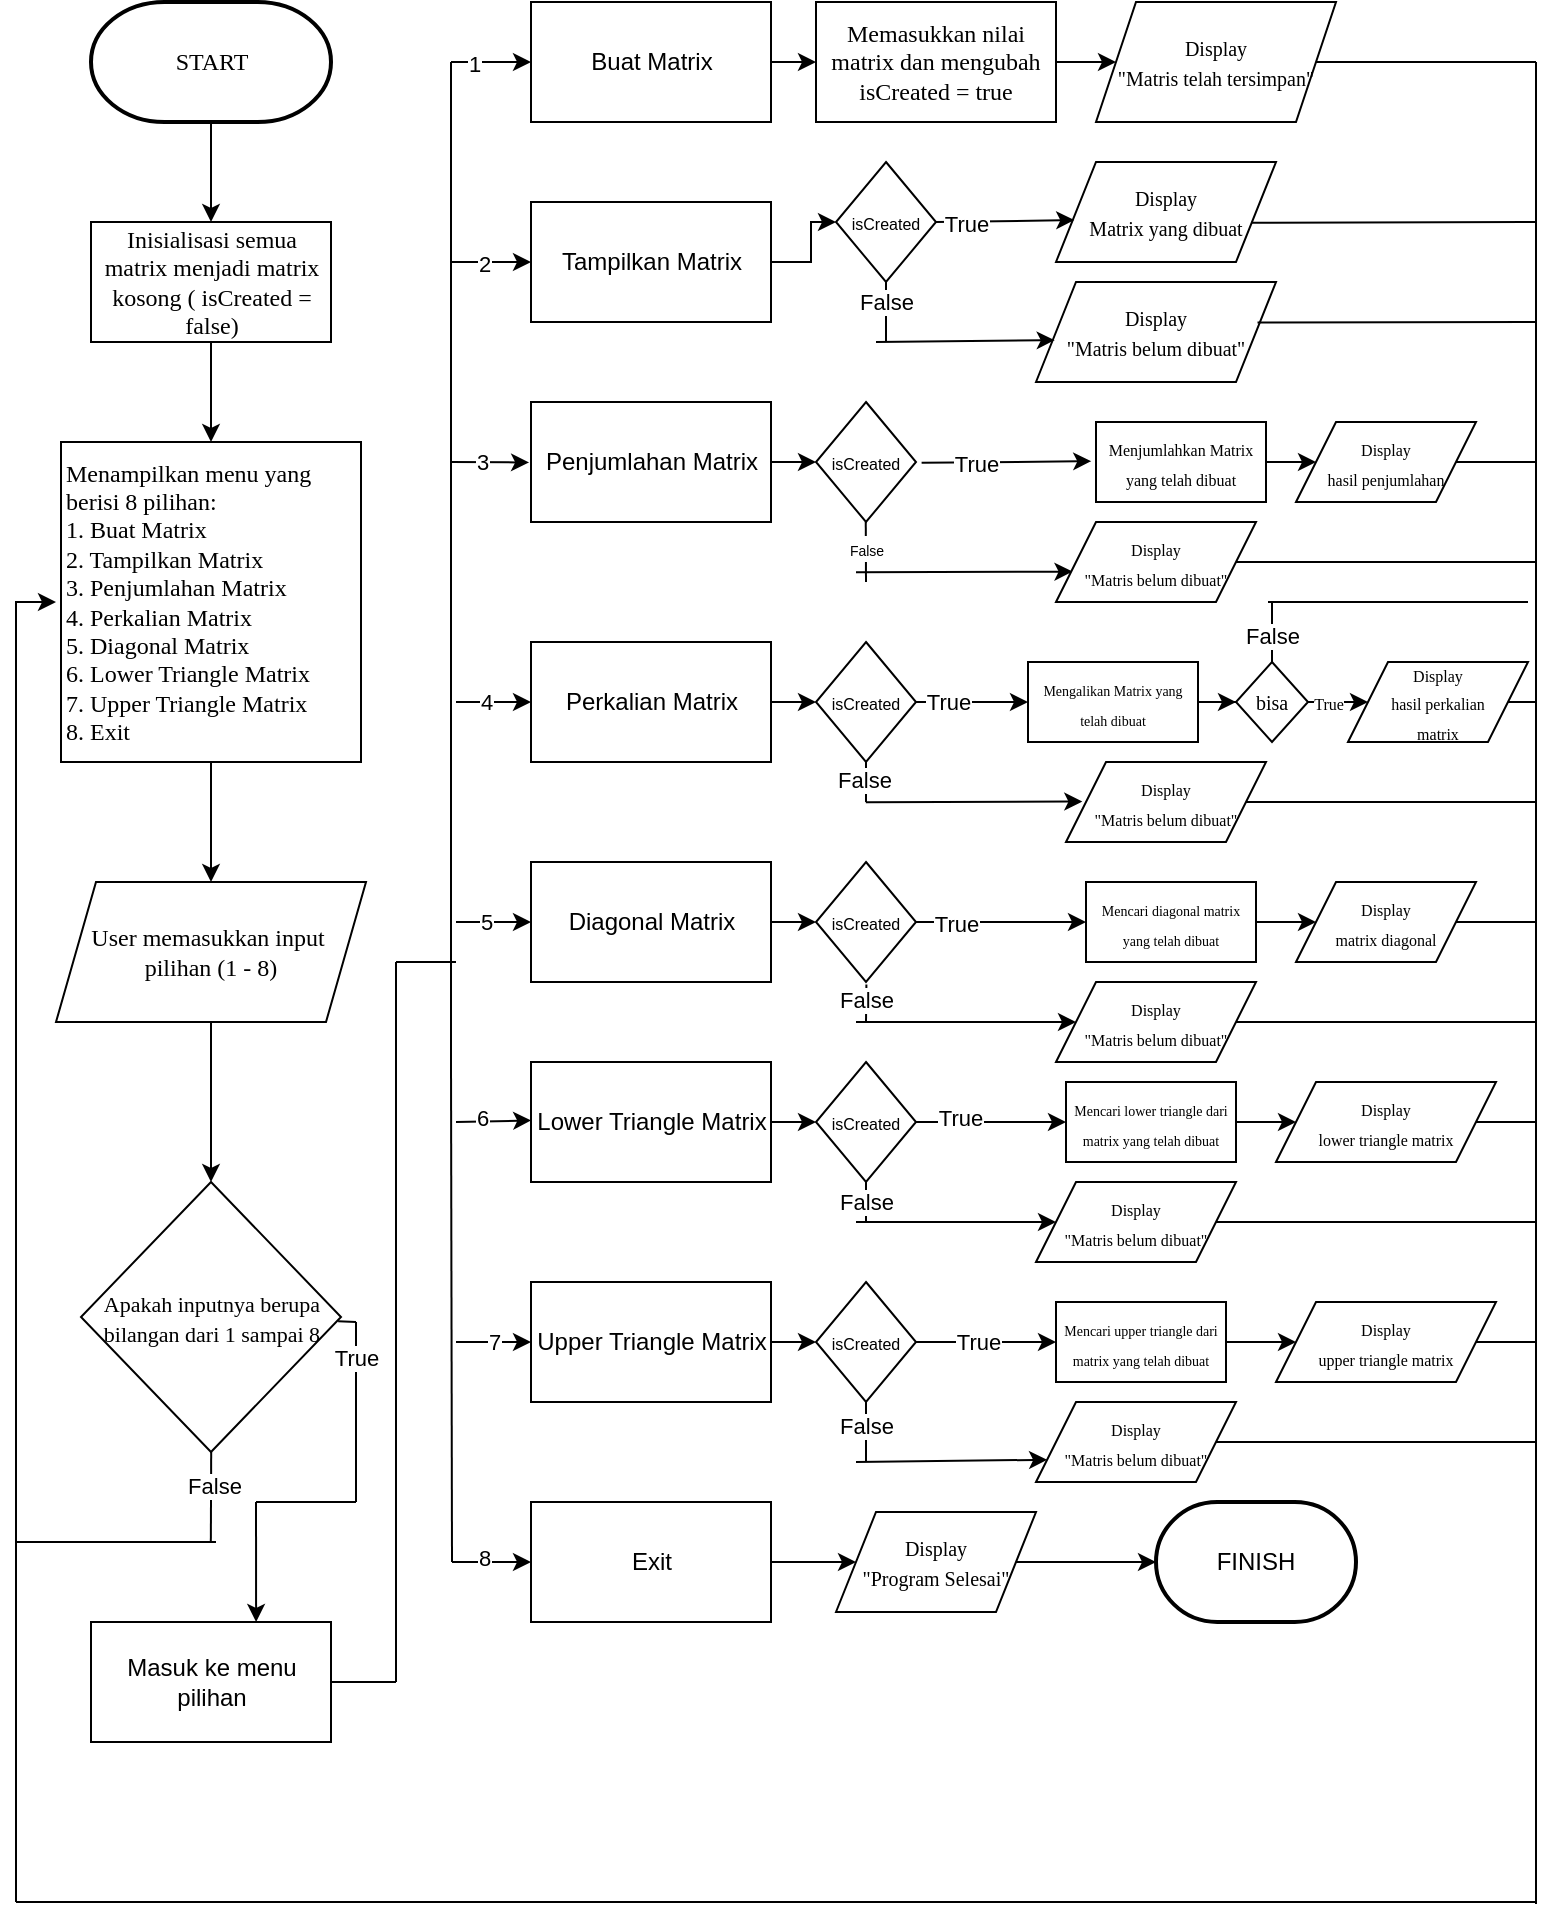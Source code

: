 <mxfile version="26.2.14">
  <diagram name="Page-1" id="MUajYQjffIaXjkIuQrHg">
    <mxGraphModel dx="110" dy="61" grid="1" gridSize="10" guides="1" tooltips="1" connect="1" arrows="1" fold="1" page="1" pageScale="1" pageWidth="850" pageHeight="1100" math="0" shadow="0">
      <root>
        <mxCell id="0" />
        <mxCell id="1" parent="0" />
        <mxCell id="rQVcQ073TM1ZE9RlFlBR-5" value="" style="edgeStyle=orthogonalEdgeStyle;rounded=0;orthogonalLoop=1;jettySize=auto;html=1;" parent="1" source="rQVcQ073TM1ZE9RlFlBR-1" target="rQVcQ073TM1ZE9RlFlBR-2" edge="1">
          <mxGeometry relative="1" as="geometry" />
        </mxCell>
        <mxCell id="rQVcQ073TM1ZE9RlFlBR-1" value="START" style="rounded=1;whiteSpace=wrap;html=1;fontFamily=Times New Roman;shape=mxgraph.flowchart.terminator;strokeWidth=2;" parent="1" vertex="1">
          <mxGeometry x="81.5" y="60" width="120" height="60" as="geometry" />
        </mxCell>
        <mxCell id="rQVcQ073TM1ZE9RlFlBR-7" value="" style="edgeStyle=orthogonalEdgeStyle;rounded=0;orthogonalLoop=1;jettySize=auto;html=1;" parent="1" source="rQVcQ073TM1ZE9RlFlBR-2" target="rQVcQ073TM1ZE9RlFlBR-6" edge="1">
          <mxGeometry relative="1" as="geometry" />
        </mxCell>
        <mxCell id="rQVcQ073TM1ZE9RlFlBR-2" value="Inisialisasi semua matrix menjadi matrix kosong ( isCreated = false)" style="rounded=0;whiteSpace=wrap;html=1;fontFamily=Times New Roman;" parent="1" vertex="1">
          <mxGeometry x="81.5" y="170" width="120" height="60" as="geometry" />
        </mxCell>
        <mxCell id="rQVcQ073TM1ZE9RlFlBR-11" value="" style="edgeStyle=orthogonalEdgeStyle;rounded=0;orthogonalLoop=1;jettySize=auto;html=1;" parent="1" source="rQVcQ073TM1ZE9RlFlBR-6" target="rQVcQ073TM1ZE9RlFlBR-10" edge="1">
          <mxGeometry relative="1" as="geometry" />
        </mxCell>
        <mxCell id="rQVcQ073TM1ZE9RlFlBR-6" value="&lt;font face=&quot;Times New Roman&quot;&gt;Menampilkan menu yang berisi 8 pilihan:&lt;/font&gt;&lt;div&gt;&lt;font face=&quot;Times New Roman&quot;&gt;1. Buat Matrix&lt;/font&gt;&lt;/div&gt;&lt;div&gt;&lt;font face=&quot;Times New Roman&quot;&gt;2. Tampilkan Matrix&lt;/font&gt;&lt;/div&gt;&lt;div&gt;&lt;font face=&quot;Times New Roman&quot;&gt;3. Penjumlahan Matrix&lt;/font&gt;&lt;/div&gt;&lt;div&gt;&lt;font face=&quot;Times New Roman&quot;&gt;4. Perkalian Matrix&lt;/font&gt;&lt;/div&gt;&lt;div&gt;&lt;font face=&quot;Times New Roman&quot;&gt;5. Diagonal Matrix&lt;/font&gt;&lt;/div&gt;&lt;div&gt;&lt;font face=&quot;Times New Roman&quot;&gt;6. Lower Triangle Matrix&lt;/font&gt;&lt;/div&gt;&lt;div&gt;&lt;font face=&quot;Times New Roman&quot;&gt;7. Upper Triangle Matrix&lt;/font&gt;&lt;/div&gt;&lt;div&gt;&lt;font face=&quot;Times New Roman&quot;&gt;8. Exit&lt;/font&gt;&lt;/div&gt;" style="rounded=0;whiteSpace=wrap;html=1;align=left;" parent="1" vertex="1">
          <mxGeometry x="66.5" y="280" width="150" height="160" as="geometry" />
        </mxCell>
        <mxCell id="rQVcQ073TM1ZE9RlFlBR-45" value="" style="edgeStyle=orthogonalEdgeStyle;rounded=0;orthogonalLoop=1;jettySize=auto;html=1;" parent="1" source="rQVcQ073TM1ZE9RlFlBR-10" target="rQVcQ073TM1ZE9RlFlBR-44" edge="1">
          <mxGeometry relative="1" as="geometry" />
        </mxCell>
        <mxCell id="rQVcQ073TM1ZE9RlFlBR-10" value="User memasukkan input&amp;nbsp; pilihan (1 - 8)" style="shape=parallelogram;perimeter=parallelogramPerimeter;whiteSpace=wrap;html=1;fixedSize=1;align=center;rounded=0;fontFamily=Times New Roman;" parent="1" vertex="1">
          <mxGeometry x="64" y="500" width="155" height="70" as="geometry" />
        </mxCell>
        <mxCell id="rQVcQ073TM1ZE9RlFlBR-67" value="" style="edgeStyle=orthogonalEdgeStyle;rounded=0;orthogonalLoop=1;jettySize=auto;html=1;" parent="1" source="rQVcQ073TM1ZE9RlFlBR-12" target="rQVcQ073TM1ZE9RlFlBR-66" edge="1">
          <mxGeometry relative="1" as="geometry" />
        </mxCell>
        <mxCell id="rQVcQ073TM1ZE9RlFlBR-12" value="Buat Matrix" style="rounded=0;whiteSpace=wrap;html=1;" parent="1" vertex="1">
          <mxGeometry x="301.5" y="60" width="120" height="60" as="geometry" />
        </mxCell>
        <mxCell id="rQVcQ073TM1ZE9RlFlBR-80" value="" style="edgeStyle=orthogonalEdgeStyle;rounded=0;orthogonalLoop=1;jettySize=auto;html=1;" parent="1" source="rQVcQ073TM1ZE9RlFlBR-13" target="rQVcQ073TM1ZE9RlFlBR-79" edge="1">
          <mxGeometry relative="1" as="geometry" />
        </mxCell>
        <mxCell id="rQVcQ073TM1ZE9RlFlBR-13" value="Tampilkan Matrix" style="rounded=0;whiteSpace=wrap;html=1;" parent="1" vertex="1">
          <mxGeometry x="301.5" y="160" width="120" height="60" as="geometry" />
        </mxCell>
        <mxCell id="rQVcQ073TM1ZE9RlFlBR-14" value="Penjumlahan Matrix" style="rounded=0;whiteSpace=wrap;html=1;" parent="1" vertex="1">
          <mxGeometry x="301.5" y="260" width="120" height="60" as="geometry" />
        </mxCell>
        <mxCell id="rQVcQ073TM1ZE9RlFlBR-15" value="Perkalian Matrix" style="rounded=0;whiteSpace=wrap;html=1;" parent="1" vertex="1">
          <mxGeometry x="301.5" y="380" width="120" height="60" as="geometry" />
        </mxCell>
        <mxCell id="rQVcQ073TM1ZE9RlFlBR-116" value="" style="edgeStyle=orthogonalEdgeStyle;rounded=0;orthogonalLoop=1;jettySize=auto;html=1;" parent="1" source="rQVcQ073TM1ZE9RlFlBR-16" target="rQVcQ073TM1ZE9RlFlBR-111" edge="1">
          <mxGeometry relative="1" as="geometry" />
        </mxCell>
        <mxCell id="rQVcQ073TM1ZE9RlFlBR-16" value="Diagonal Matrix" style="rounded=0;whiteSpace=wrap;html=1;" parent="1" vertex="1">
          <mxGeometry x="301.5" y="490" width="120" height="60" as="geometry" />
        </mxCell>
        <mxCell id="rQVcQ073TM1ZE9RlFlBR-115" value="" style="edgeStyle=orthogonalEdgeStyle;rounded=0;orthogonalLoop=1;jettySize=auto;html=1;" parent="1" source="rQVcQ073TM1ZE9RlFlBR-17" target="rQVcQ073TM1ZE9RlFlBR-112" edge="1">
          <mxGeometry relative="1" as="geometry" />
        </mxCell>
        <mxCell id="rQVcQ073TM1ZE9RlFlBR-17" value="Lower Triangle Matrix" style="rounded=0;whiteSpace=wrap;html=1;" parent="1" vertex="1">
          <mxGeometry x="301.5" y="590" width="120" height="60" as="geometry" />
        </mxCell>
        <mxCell id="rQVcQ073TM1ZE9RlFlBR-114" value="" style="edgeStyle=orthogonalEdgeStyle;rounded=0;orthogonalLoop=1;jettySize=auto;html=1;" parent="1" source="rQVcQ073TM1ZE9RlFlBR-18" target="rQVcQ073TM1ZE9RlFlBR-113" edge="1">
          <mxGeometry relative="1" as="geometry" />
        </mxCell>
        <mxCell id="rQVcQ073TM1ZE9RlFlBR-18" value="Upper Triangle Matrix" style="rounded=0;whiteSpace=wrap;html=1;" parent="1" vertex="1">
          <mxGeometry x="301.5" y="700" width="120" height="60" as="geometry" />
        </mxCell>
        <mxCell id="rQVcQ073TM1ZE9RlFlBR-129" value="" style="edgeStyle=orthogonalEdgeStyle;rounded=0;orthogonalLoop=1;jettySize=auto;html=1;" parent="1" source="rQVcQ073TM1ZE9RlFlBR-19" target="rQVcQ073TM1ZE9RlFlBR-128" edge="1">
          <mxGeometry relative="1" as="geometry" />
        </mxCell>
        <mxCell id="rQVcQ073TM1ZE9RlFlBR-19" value="Exit" style="rounded=0;whiteSpace=wrap;html=1;" parent="1" vertex="1">
          <mxGeometry x="301.5" y="810" width="120" height="60" as="geometry" />
        </mxCell>
        <mxCell id="rQVcQ073TM1ZE9RlFlBR-21" value="" style="endArrow=classic;html=1;rounded=0;entryX=0;entryY=0.5;entryDx=0;entryDy=0;" parent="1" target="rQVcQ073TM1ZE9RlFlBR-16" edge="1">
          <mxGeometry width="50" height="50" relative="1" as="geometry">
            <mxPoint x="264" y="520" as="sourcePoint" />
            <mxPoint x="291.5" y="470" as="targetPoint" />
          </mxGeometry>
        </mxCell>
        <mxCell id="rQVcQ073TM1ZE9RlFlBR-39" value="5" style="edgeLabel;html=1;align=center;verticalAlign=middle;resizable=0;points=[];" parent="rQVcQ073TM1ZE9RlFlBR-21" vertex="1" connectable="0">
          <mxGeometry x="-0.22" relative="1" as="geometry">
            <mxPoint as="offset" />
          </mxGeometry>
        </mxCell>
        <mxCell id="rQVcQ073TM1ZE9RlFlBR-22" value="" style="endArrow=none;html=1;rounded=0;" parent="1" edge="1">
          <mxGeometry width="50" height="50" relative="1" as="geometry">
            <mxPoint x="261.5" y="540" as="sourcePoint" />
            <mxPoint x="261.5" y="490" as="targetPoint" />
          </mxGeometry>
        </mxCell>
        <mxCell id="rQVcQ073TM1ZE9RlFlBR-23" value="" style="endArrow=none;html=1;rounded=0;" parent="1" edge="1">
          <mxGeometry width="50" height="50" relative="1" as="geometry">
            <mxPoint x="261.5" y="570" as="sourcePoint" />
            <mxPoint x="261.5" y="540" as="targetPoint" />
            <Array as="points">
              <mxPoint x="261.5" y="590" />
            </Array>
          </mxGeometry>
        </mxCell>
        <mxCell id="rQVcQ073TM1ZE9RlFlBR-25" value="" style="endArrow=classic;html=1;rounded=0;entryX=0.001;entryY=0.487;entryDx=0;entryDy=0;entryPerimeter=0;" parent="1" target="rQVcQ073TM1ZE9RlFlBR-17" edge="1">
          <mxGeometry width="50" height="50" relative="1" as="geometry">
            <mxPoint x="264" y="620" as="sourcePoint" />
            <mxPoint x="291.5" y="590" as="targetPoint" />
          </mxGeometry>
        </mxCell>
        <mxCell id="rQVcQ073TM1ZE9RlFlBR-40" value="6" style="edgeLabel;html=1;align=center;verticalAlign=middle;resizable=0;points=[];" parent="rQVcQ073TM1ZE9RlFlBR-25" vertex="1" connectable="0">
          <mxGeometry x="-0.34" y="2" relative="1" as="geometry">
            <mxPoint as="offset" />
          </mxGeometry>
        </mxCell>
        <mxCell id="rQVcQ073TM1ZE9RlFlBR-26" value="" style="endArrow=none;html=1;rounded=0;" parent="1" edge="1">
          <mxGeometry width="50" height="50" relative="1" as="geometry">
            <mxPoint x="262" y="840" as="sourcePoint" />
            <mxPoint x="261.5" y="590" as="targetPoint" />
          </mxGeometry>
        </mxCell>
        <mxCell id="rQVcQ073TM1ZE9RlFlBR-27" value="" style="endArrow=none;html=1;rounded=0;" parent="1" edge="1">
          <mxGeometry width="50" height="50" relative="1" as="geometry">
            <mxPoint x="261.5" y="490" as="sourcePoint" />
            <mxPoint x="261.5" y="90" as="targetPoint" />
          </mxGeometry>
        </mxCell>
        <mxCell id="rQVcQ073TM1ZE9RlFlBR-28" value="" style="endArrow=classic;html=1;rounded=0;entryX=0;entryY=0.5;entryDx=0;entryDy=0;" parent="1" target="rQVcQ073TM1ZE9RlFlBR-12" edge="1">
          <mxGeometry width="50" height="50" relative="1" as="geometry">
            <mxPoint x="261.5" y="90" as="sourcePoint" />
            <mxPoint x="281.5" y="90" as="targetPoint" />
          </mxGeometry>
        </mxCell>
        <mxCell id="rQVcQ073TM1ZE9RlFlBR-34" value="1" style="edgeLabel;html=1;align=center;verticalAlign=middle;resizable=0;points=[];" parent="rQVcQ073TM1ZE9RlFlBR-28" vertex="1" connectable="0">
          <mxGeometry x="-0.44" y="-1" relative="1" as="geometry">
            <mxPoint as="offset" />
          </mxGeometry>
        </mxCell>
        <mxCell id="rQVcQ073TM1ZE9RlFlBR-29" value="" style="endArrow=classic;html=1;rounded=0;entryX=0;entryY=0.5;entryDx=0;entryDy=0;" parent="1" target="rQVcQ073TM1ZE9RlFlBR-13" edge="1">
          <mxGeometry width="50" height="50" relative="1" as="geometry">
            <mxPoint x="261.5" y="190" as="sourcePoint" />
            <mxPoint x="281.5" y="180" as="targetPoint" />
          </mxGeometry>
        </mxCell>
        <mxCell id="rQVcQ073TM1ZE9RlFlBR-36" value="2" style="edgeLabel;html=1;align=center;verticalAlign=middle;resizable=0;points=[];" parent="rQVcQ073TM1ZE9RlFlBR-29" vertex="1" connectable="0">
          <mxGeometry x="-0.2" y="-1" relative="1" as="geometry">
            <mxPoint as="offset" />
          </mxGeometry>
        </mxCell>
        <mxCell id="rQVcQ073TM1ZE9RlFlBR-30" value="" style="endArrow=classic;html=1;rounded=0;entryX=-0.008;entryY=0.504;entryDx=0;entryDy=0;entryPerimeter=0;" parent="1" target="rQVcQ073TM1ZE9RlFlBR-14" edge="1">
          <mxGeometry width="50" height="50" relative="1" as="geometry">
            <mxPoint x="261.5" y="290" as="sourcePoint" />
            <mxPoint x="281.5" y="290" as="targetPoint" />
          </mxGeometry>
        </mxCell>
        <mxCell id="rQVcQ073TM1ZE9RlFlBR-37" value="3" style="edgeLabel;html=1;align=center;verticalAlign=middle;resizable=0;points=[];" parent="rQVcQ073TM1ZE9RlFlBR-30" vertex="1" connectable="0">
          <mxGeometry x="-0.222" relative="1" as="geometry">
            <mxPoint as="offset" />
          </mxGeometry>
        </mxCell>
        <mxCell id="rQVcQ073TM1ZE9RlFlBR-31" value="" style="endArrow=classic;html=1;rounded=0;entryX=0;entryY=0.5;entryDx=0;entryDy=0;" parent="1" target="rQVcQ073TM1ZE9RlFlBR-15" edge="1">
          <mxGeometry width="50" height="50" relative="1" as="geometry">
            <mxPoint x="264" y="410" as="sourcePoint" />
            <mxPoint x="281.5" y="390" as="targetPoint" />
          </mxGeometry>
        </mxCell>
        <mxCell id="rQVcQ073TM1ZE9RlFlBR-38" value="4" style="edgeLabel;html=1;align=center;verticalAlign=middle;resizable=0;points=[];" parent="rQVcQ073TM1ZE9RlFlBR-31" vertex="1" connectable="0">
          <mxGeometry x="-0.24" relative="1" as="geometry">
            <mxPoint as="offset" />
          </mxGeometry>
        </mxCell>
        <mxCell id="rQVcQ073TM1ZE9RlFlBR-32" value="" style="endArrow=classic;html=1;rounded=0;entryX=0;entryY=0.5;entryDx=0;entryDy=0;" parent="1" target="rQVcQ073TM1ZE9RlFlBR-18" edge="1">
          <mxGeometry width="50" height="50" relative="1" as="geometry">
            <mxPoint x="264" y="730" as="sourcePoint" />
            <mxPoint x="291.5" y="690" as="targetPoint" />
          </mxGeometry>
        </mxCell>
        <mxCell id="rQVcQ073TM1ZE9RlFlBR-41" value="7" style="edgeLabel;html=1;align=center;verticalAlign=middle;resizable=0;points=[];" parent="rQVcQ073TM1ZE9RlFlBR-32" vertex="1" connectable="0">
          <mxGeometry x="-0.02" relative="1" as="geometry">
            <mxPoint as="offset" />
          </mxGeometry>
        </mxCell>
        <mxCell id="rQVcQ073TM1ZE9RlFlBR-33" value="" style="endArrow=classic;html=1;rounded=0;entryX=0;entryY=0.5;entryDx=0;entryDy=0;" parent="1" target="rQVcQ073TM1ZE9RlFlBR-19" edge="1">
          <mxGeometry width="50" height="50" relative="1" as="geometry">
            <mxPoint x="262" y="840" as="sourcePoint" />
            <mxPoint x="281.5" y="800" as="targetPoint" />
          </mxGeometry>
        </mxCell>
        <mxCell id="rQVcQ073TM1ZE9RlFlBR-42" value="8" style="edgeLabel;html=1;align=center;verticalAlign=middle;resizable=0;points=[];" parent="rQVcQ073TM1ZE9RlFlBR-33" vertex="1" connectable="0">
          <mxGeometry x="-0.22" y="2" relative="1" as="geometry">
            <mxPoint as="offset" />
          </mxGeometry>
        </mxCell>
        <mxCell id="rQVcQ073TM1ZE9RlFlBR-44" value="&lt;font style=&quot;font-size: 11px;&quot;&gt;Apakah inputnya berupa bilangan dari 1 sampai 8&lt;/font&gt;" style="rhombus;whiteSpace=wrap;html=1;fontFamily=Times New Roman;rounded=0;" parent="1" vertex="1">
          <mxGeometry x="76.5" y="650" width="130" height="135" as="geometry" />
        </mxCell>
        <mxCell id="rQVcQ073TM1ZE9RlFlBR-47" value="" style="endArrow=none;html=1;rounded=0;" parent="1" edge="1">
          <mxGeometry width="50" height="50" relative="1" as="geometry">
            <mxPoint x="141.42" y="830" as="sourcePoint" />
            <mxPoint x="141.59" y="785" as="targetPoint" />
          </mxGeometry>
        </mxCell>
        <mxCell id="rQVcQ073TM1ZE9RlFlBR-51" value="False" style="edgeLabel;html=1;align=center;verticalAlign=middle;resizable=0;points=[];" parent="rQVcQ073TM1ZE9RlFlBR-47" vertex="1" connectable="0">
          <mxGeometry x="0.265" y="-1" relative="1" as="geometry">
            <mxPoint as="offset" />
          </mxGeometry>
        </mxCell>
        <mxCell id="rQVcQ073TM1ZE9RlFlBR-48" value="" style="endArrow=none;html=1;rounded=0;" parent="1" edge="1">
          <mxGeometry width="50" height="50" relative="1" as="geometry">
            <mxPoint x="44" y="830" as="sourcePoint" />
            <mxPoint x="144" y="830" as="targetPoint" />
          </mxGeometry>
        </mxCell>
        <mxCell id="rQVcQ073TM1ZE9RlFlBR-49" value="" style="endArrow=none;html=1;rounded=0;" parent="1" edge="1">
          <mxGeometry width="50" height="50" relative="1" as="geometry">
            <mxPoint x="44" y="830" as="sourcePoint" />
            <mxPoint x="44" y="540" as="targetPoint" />
          </mxGeometry>
        </mxCell>
        <mxCell id="rQVcQ073TM1ZE9RlFlBR-50" value="" style="endArrow=classic;html=1;rounded=0;" parent="1" edge="1">
          <mxGeometry width="50" height="50" relative="1" as="geometry">
            <mxPoint x="44" y="540" as="sourcePoint" />
            <mxPoint x="64" y="360" as="targetPoint" />
            <Array as="points">
              <mxPoint x="44" y="360" />
            </Array>
          </mxGeometry>
        </mxCell>
        <mxCell id="rQVcQ073TM1ZE9RlFlBR-52" value="Masuk ke menu&lt;div&gt;pilihan&lt;/div&gt;" style="rounded=0;whiteSpace=wrap;html=1;" parent="1" vertex="1">
          <mxGeometry x="81.5" y="870" width="120" height="60" as="geometry" />
        </mxCell>
        <mxCell id="rQVcQ073TM1ZE9RlFlBR-54" value="" style="endArrow=classic;html=1;rounded=0;entryX=0.688;entryY=0;entryDx=0;entryDy=0;entryPerimeter=0;" parent="1" target="rQVcQ073TM1ZE9RlFlBR-52" edge="1">
          <mxGeometry width="50" height="50" relative="1" as="geometry">
            <mxPoint x="164" y="810" as="sourcePoint" />
            <mxPoint x="214" y="820" as="targetPoint" />
          </mxGeometry>
        </mxCell>
        <mxCell id="rQVcQ073TM1ZE9RlFlBR-55" value="" style="endArrow=none;html=1;rounded=0;" parent="1" edge="1">
          <mxGeometry width="50" height="50" relative="1" as="geometry">
            <mxPoint x="164" y="810" as="sourcePoint" />
            <mxPoint x="214" y="810" as="targetPoint" />
          </mxGeometry>
        </mxCell>
        <mxCell id="rQVcQ073TM1ZE9RlFlBR-56" value="" style="endArrow=none;html=1;rounded=0;" parent="1" edge="1">
          <mxGeometry width="50" height="50" relative="1" as="geometry">
            <mxPoint x="214" y="810" as="sourcePoint" />
            <mxPoint x="214" y="720" as="targetPoint" />
          </mxGeometry>
        </mxCell>
        <mxCell id="rQVcQ073TM1ZE9RlFlBR-58" value="True" style="edgeLabel;html=1;align=center;verticalAlign=middle;resizable=0;points=[];" parent="rQVcQ073TM1ZE9RlFlBR-56" vertex="1" connectable="0">
          <mxGeometry x="0.604" relative="1" as="geometry">
            <mxPoint as="offset" />
          </mxGeometry>
        </mxCell>
        <mxCell id="rQVcQ073TM1ZE9RlFlBR-57" value="" style="endArrow=none;html=1;rounded=0;exitX=0.989;exitY=0.516;exitDx=0;exitDy=0;exitPerimeter=0;" parent="1" source="rQVcQ073TM1ZE9RlFlBR-44" edge="1">
          <mxGeometry width="50" height="50" relative="1" as="geometry">
            <mxPoint x="194" y="760" as="sourcePoint" />
            <mxPoint x="214" y="720" as="targetPoint" />
            <Array as="points">
              <mxPoint x="214" y="720" />
            </Array>
          </mxGeometry>
        </mxCell>
        <mxCell id="rQVcQ073TM1ZE9RlFlBR-59" value="" style="endArrow=none;html=1;rounded=0;" parent="1" edge="1">
          <mxGeometry width="50" height="50" relative="1" as="geometry">
            <mxPoint x="234" y="540" as="sourcePoint" />
            <mxPoint x="264" y="540" as="targetPoint" />
          </mxGeometry>
        </mxCell>
        <mxCell id="rQVcQ073TM1ZE9RlFlBR-60" value="" style="endArrow=none;html=1;rounded=0;" parent="1" edge="1">
          <mxGeometry width="50" height="50" relative="1" as="geometry">
            <mxPoint x="234" y="900" as="sourcePoint" />
            <mxPoint x="234" y="540" as="targetPoint" />
          </mxGeometry>
        </mxCell>
        <mxCell id="rQVcQ073TM1ZE9RlFlBR-61" value="" style="endArrow=none;html=1;rounded=0;" parent="1" source="rQVcQ073TM1ZE9RlFlBR-52" edge="1">
          <mxGeometry width="50" height="50" relative="1" as="geometry">
            <mxPoint x="154" y="960" as="sourcePoint" />
            <mxPoint x="234" y="900" as="targetPoint" />
          </mxGeometry>
        </mxCell>
        <mxCell id="rQVcQ073TM1ZE9RlFlBR-76" value="" style="edgeStyle=orthogonalEdgeStyle;rounded=0;orthogonalLoop=1;jettySize=auto;html=1;" parent="1" source="rQVcQ073TM1ZE9RlFlBR-66" target="rQVcQ073TM1ZE9RlFlBR-75" edge="1">
          <mxGeometry relative="1" as="geometry" />
        </mxCell>
        <mxCell id="rQVcQ073TM1ZE9RlFlBR-66" value="Memasukkan nilai matrix dan mengubah&lt;div&gt;isCreated = true&lt;/div&gt;" style="whiteSpace=wrap;html=1;rounded=0;fontFamily=Times New Roman;" parent="1" vertex="1">
          <mxGeometry x="444" y="60" width="120" height="60" as="geometry" />
        </mxCell>
        <mxCell id="rQVcQ073TM1ZE9RlFlBR-75" value="&lt;font style=&quot;font-size: 10px;&quot;&gt;Display&lt;/font&gt;&lt;div&gt;&lt;font style=&quot;font-size: 10px;&quot;&gt;&quot;Matris telah tersimpan&quot;&lt;/font&gt;&lt;/div&gt;" style="shape=parallelogram;perimeter=parallelogramPerimeter;whiteSpace=wrap;html=1;fixedSize=1;fontFamily=Times New Roman;rounded=0;" parent="1" vertex="1">
          <mxGeometry x="584" y="60" width="120" height="60" as="geometry" />
        </mxCell>
        <mxCell id="rQVcQ073TM1ZE9RlFlBR-79" value="&lt;font style=&quot;font-size: 8px;&quot;&gt;isCreated&lt;/font&gt;" style="rhombus;whiteSpace=wrap;html=1;rounded=0;" parent="1" vertex="1">
          <mxGeometry x="454" y="140" width="50" height="60" as="geometry" />
        </mxCell>
        <mxCell id="rQVcQ073TM1ZE9RlFlBR-86" value="&lt;font face=&quot;Times New Roman&quot; style=&quot;font-size: 10px;&quot;&gt;Display&lt;/font&gt;&lt;div&gt;&lt;font face=&quot;Times New Roman&quot; style=&quot;font-size: 10px;&quot;&gt;Matrix yang dibuat&lt;/font&gt;&lt;/div&gt;" style="shape=parallelogram;perimeter=parallelogramPerimeter;whiteSpace=wrap;html=1;fixedSize=1;" parent="1" vertex="1">
          <mxGeometry x="564" y="140" width="110" height="50" as="geometry" />
        </mxCell>
        <mxCell id="rQVcQ073TM1ZE9RlFlBR-87" value="" style="endArrow=classic;html=1;rounded=0;entryX=0.083;entryY=0.581;entryDx=0;entryDy=0;entryPerimeter=0;exitX=1;exitY=0.5;exitDx=0;exitDy=0;" parent="1" source="rQVcQ073TM1ZE9RlFlBR-79" target="rQVcQ073TM1ZE9RlFlBR-86" edge="1">
          <mxGeometry width="50" height="50" relative="1" as="geometry">
            <mxPoint x="464" y="260" as="sourcePoint" />
            <mxPoint x="514" y="210" as="targetPoint" />
          </mxGeometry>
        </mxCell>
        <mxCell id="rQVcQ073TM1ZE9RlFlBR-88" value="True" style="edgeLabel;html=1;align=center;verticalAlign=middle;resizable=0;points=[];" parent="rQVcQ073TM1ZE9RlFlBR-87" vertex="1" connectable="0">
          <mxGeometry x="-0.579" y="-1" relative="1" as="geometry">
            <mxPoint as="offset" />
          </mxGeometry>
        </mxCell>
        <mxCell id="rQVcQ073TM1ZE9RlFlBR-89" value="" style="endArrow=none;html=1;rounded=0;" parent="1" edge="1">
          <mxGeometry width="50" height="50" relative="1" as="geometry">
            <mxPoint x="479" y="230" as="sourcePoint" />
            <mxPoint x="479" y="200" as="targetPoint" />
          </mxGeometry>
        </mxCell>
        <mxCell id="rQVcQ073TM1ZE9RlFlBR-91" value="False" style="edgeLabel;html=1;align=center;verticalAlign=middle;resizable=0;points=[];" parent="rQVcQ073TM1ZE9RlFlBR-89" vertex="1" connectable="0">
          <mxGeometry x="-0.333" relative="1" as="geometry">
            <mxPoint y="-10" as="offset" />
          </mxGeometry>
        </mxCell>
        <mxCell id="rQVcQ073TM1ZE9RlFlBR-92" value="&lt;font style=&quot;font-size: 10px;&quot; face=&quot;Times New Roman&quot;&gt;Display&lt;/font&gt;&lt;div&gt;&lt;font style=&quot;font-size: 10px;&quot; face=&quot;Times New Roman&quot;&gt;&quot;Matris belum dibuat&quot;&lt;/font&gt;&lt;/div&gt;" style="shape=parallelogram;perimeter=parallelogramPerimeter;whiteSpace=wrap;html=1;fixedSize=1;" parent="1" vertex="1">
          <mxGeometry x="554" y="200" width="120" height="50" as="geometry" />
        </mxCell>
        <mxCell id="rQVcQ073TM1ZE9RlFlBR-93" value="" style="endArrow=classic;html=1;rounded=0;entryX=0.078;entryY=0.582;entryDx=0;entryDy=0;entryPerimeter=0;" parent="1" target="rQVcQ073TM1ZE9RlFlBR-92" edge="1">
          <mxGeometry width="50" height="50" relative="1" as="geometry">
            <mxPoint x="474" y="230" as="sourcePoint" />
            <mxPoint x="524" y="230" as="targetPoint" />
          </mxGeometry>
        </mxCell>
        <mxCell id="rQVcQ073TM1ZE9RlFlBR-94" value="&lt;font style=&quot;font-size: 8px;&quot;&gt;isCreated&lt;/font&gt;" style="rhombus;whiteSpace=wrap;html=1;rounded=0;" parent="1" vertex="1">
          <mxGeometry x="444" y="260" width="50" height="60" as="geometry" />
        </mxCell>
        <mxCell id="rQVcQ073TM1ZE9RlFlBR-96" value="" style="endArrow=none;html=1;rounded=0;" parent="1" edge="1">
          <mxGeometry width="50" height="50" relative="1" as="geometry">
            <mxPoint x="469" y="350" as="sourcePoint" />
            <mxPoint x="468.88" y="320" as="targetPoint" />
          </mxGeometry>
        </mxCell>
        <mxCell id="rQVcQ073TM1ZE9RlFlBR-105" value="&lt;font style=&quot;font-size: 7px;&quot;&gt;False&lt;/font&gt;" style="edgeLabel;html=1;align=center;verticalAlign=middle;resizable=0;points=[];" parent="rQVcQ073TM1ZE9RlFlBR-96" vertex="1" connectable="0">
          <mxGeometry x="0.48" y="1" relative="1" as="geometry">
            <mxPoint x="1" y="5" as="offset" />
          </mxGeometry>
        </mxCell>
        <mxCell id="rQVcQ073TM1ZE9RlFlBR-98" value="" style="endArrow=classic;html=1;rounded=0;entryX=0;entryY=0.5;entryDx=0;entryDy=0;" parent="1" source="rQVcQ073TM1ZE9RlFlBR-14" target="rQVcQ073TM1ZE9RlFlBR-94" edge="1">
          <mxGeometry width="50" height="50" relative="1" as="geometry">
            <mxPoint x="394" y="360" as="sourcePoint" />
            <mxPoint x="444" y="310" as="targetPoint" />
          </mxGeometry>
        </mxCell>
        <mxCell id="rQVcQ073TM1ZE9RlFlBR-103" value="" style="endArrow=classic;html=1;rounded=0;entryX=0.074;entryY=0.393;entryDx=0;entryDy=0;entryPerimeter=0;" parent="1" edge="1">
          <mxGeometry width="50" height="50" relative="1" as="geometry">
            <mxPoint x="464" y="345.15" as="sourcePoint" />
            <mxPoint x="572.25" y="344.8" as="targetPoint" />
          </mxGeometry>
        </mxCell>
        <mxCell id="rQVcQ073TM1ZE9RlFlBR-104" value="&lt;font face=&quot;Times New Roman&quot; style=&quot;font-size: 8px;&quot;&gt;Display&lt;/font&gt;&lt;div&gt;&lt;font face=&quot;Times New Roman&quot; style=&quot;font-size: 8px;&quot;&gt;&quot;Matris belum dibuat&quot;&lt;/font&gt;&lt;/div&gt;" style="shape=parallelogram;perimeter=parallelogramPerimeter;whiteSpace=wrap;html=1;fixedSize=1;align=center;" parent="1" vertex="1">
          <mxGeometry x="564" y="320" width="100" height="40" as="geometry" />
        </mxCell>
        <mxCell id="rQVcQ073TM1ZE9RlFlBR-106" value="" style="endArrow=classic;html=1;rounded=0;exitX=1.056;exitY=0.507;exitDx=0;exitDy=0;exitPerimeter=0;entryX=-0.028;entryY=0.49;entryDx=0;entryDy=0;entryPerimeter=0;" parent="1" source="rQVcQ073TM1ZE9RlFlBR-94" target="rQVcQ073TM1ZE9RlFlBR-107" edge="1">
          <mxGeometry width="50" height="50" relative="1" as="geometry">
            <mxPoint x="504" y="320" as="sourcePoint" />
            <mxPoint x="564" y="290" as="targetPoint" />
          </mxGeometry>
        </mxCell>
        <mxCell id="rQVcQ073TM1ZE9RlFlBR-108" value="True" style="edgeLabel;html=1;align=center;verticalAlign=middle;resizable=0;points=[];" parent="rQVcQ073TM1ZE9RlFlBR-106" vertex="1" connectable="0">
          <mxGeometry x="-0.736" y="1" relative="1" as="geometry">
            <mxPoint x="16" y="1" as="offset" />
          </mxGeometry>
        </mxCell>
        <mxCell id="rQVcQ073TM1ZE9RlFlBR-124" value="" style="edgeStyle=orthogonalEdgeStyle;rounded=0;orthogonalLoop=1;jettySize=auto;html=1;" parent="1" source="rQVcQ073TM1ZE9RlFlBR-107" target="rQVcQ073TM1ZE9RlFlBR-123" edge="1">
          <mxGeometry relative="1" as="geometry" />
        </mxCell>
        <mxCell id="rQVcQ073TM1ZE9RlFlBR-107" value="&lt;font style=&quot;font-size: 8px;&quot; face=&quot;Times New Roman&quot;&gt;Menjumlahkan Matrix yang telah dibuat&lt;/font&gt;" style="rounded=0;whiteSpace=wrap;html=1;" parent="1" vertex="1">
          <mxGeometry x="584" y="270" width="85" height="40" as="geometry" />
        </mxCell>
        <mxCell id="rQVcQ073TM1ZE9RlFlBR-122" value="" style="edgeStyle=orthogonalEdgeStyle;rounded=0;orthogonalLoop=1;jettySize=auto;html=1;" parent="1" source="rQVcQ073TM1ZE9RlFlBR-109" target="rQVcQ073TM1ZE9RlFlBR-121" edge="1">
          <mxGeometry relative="1" as="geometry" />
        </mxCell>
        <mxCell id="rQVcQ073TM1ZE9RlFlBR-136" value="True" style="edgeLabel;html=1;align=center;verticalAlign=middle;resizable=0;points=[];" parent="rQVcQ073TM1ZE9RlFlBR-122" vertex="1" connectable="0">
          <mxGeometry x="-0.778" y="1" relative="1" as="geometry">
            <mxPoint x="10" y="1" as="offset" />
          </mxGeometry>
        </mxCell>
        <mxCell id="rQVcQ073TM1ZE9RlFlBR-109" value="&lt;font style=&quot;font-size: 8px;&quot;&gt;isCreated&lt;/font&gt;" style="rhombus;whiteSpace=wrap;html=1;rounded=0;" parent="1" vertex="1">
          <mxGeometry x="444" y="380" width="50" height="60" as="geometry" />
        </mxCell>
        <mxCell id="rQVcQ073TM1ZE9RlFlBR-110" value="" style="endArrow=classic;html=1;rounded=0;entryX=0;entryY=0.5;entryDx=0;entryDy=0;exitX=1;exitY=0.5;exitDx=0;exitDy=0;" parent="1" source="rQVcQ073TM1ZE9RlFlBR-15" target="rQVcQ073TM1ZE9RlFlBR-109" edge="1">
          <mxGeometry width="50" height="50" relative="1" as="geometry">
            <mxPoint x="404" y="480" as="sourcePoint" />
            <mxPoint x="454" y="430" as="targetPoint" />
          </mxGeometry>
        </mxCell>
        <mxCell id="rQVcQ073TM1ZE9RlFlBR-155" value="" style="edgeStyle=orthogonalEdgeStyle;rounded=0;orthogonalLoop=1;jettySize=auto;html=1;" parent="1" source="rQVcQ073TM1ZE9RlFlBR-111" target="rQVcQ073TM1ZE9RlFlBR-154" edge="1">
          <mxGeometry relative="1" as="geometry" />
        </mxCell>
        <mxCell id="rQVcQ073TM1ZE9RlFlBR-161" value="True" style="edgeLabel;html=1;align=center;verticalAlign=middle;resizable=0;points=[];" parent="rQVcQ073TM1ZE9RlFlBR-155" vertex="1" connectable="0">
          <mxGeometry x="-0.526" y="-1" relative="1" as="geometry">
            <mxPoint as="offset" />
          </mxGeometry>
        </mxCell>
        <mxCell id="rQVcQ073TM1ZE9RlFlBR-111" value="&lt;font style=&quot;font-size: 8px;&quot;&gt;isCreated&lt;/font&gt;" style="rhombus;whiteSpace=wrap;html=1;rounded=0;" parent="1" vertex="1">
          <mxGeometry x="444" y="490" width="50" height="60" as="geometry" />
        </mxCell>
        <mxCell id="rQVcQ073TM1ZE9RlFlBR-158" value="" style="edgeStyle=orthogonalEdgeStyle;rounded=0;orthogonalLoop=1;jettySize=auto;html=1;" parent="1" source="rQVcQ073TM1ZE9RlFlBR-112" target="rQVcQ073TM1ZE9RlFlBR-157" edge="1">
          <mxGeometry relative="1" as="geometry" />
        </mxCell>
        <mxCell id="rQVcQ073TM1ZE9RlFlBR-162" value="True" style="edgeLabel;html=1;align=center;verticalAlign=middle;resizable=0;points=[];" parent="rQVcQ073TM1ZE9RlFlBR-158" vertex="1" connectable="0">
          <mxGeometry x="-0.417" y="2" relative="1" as="geometry">
            <mxPoint as="offset" />
          </mxGeometry>
        </mxCell>
        <mxCell id="rQVcQ073TM1ZE9RlFlBR-112" value="&lt;font style=&quot;font-size: 8px;&quot;&gt;isCreated&lt;/font&gt;" style="rhombus;whiteSpace=wrap;html=1;rounded=0;" parent="1" vertex="1">
          <mxGeometry x="444" y="590" width="50" height="60" as="geometry" />
        </mxCell>
        <mxCell id="rQVcQ073TM1ZE9RlFlBR-160" value="" style="edgeStyle=orthogonalEdgeStyle;rounded=0;orthogonalLoop=1;jettySize=auto;html=1;" parent="1" source="rQVcQ073TM1ZE9RlFlBR-113" target="rQVcQ073TM1ZE9RlFlBR-159" edge="1">
          <mxGeometry relative="1" as="geometry" />
        </mxCell>
        <mxCell id="rQVcQ073TM1ZE9RlFlBR-163" value="True" style="edgeLabel;html=1;align=center;verticalAlign=middle;resizable=0;points=[];" parent="rQVcQ073TM1ZE9RlFlBR-160" vertex="1" connectable="0">
          <mxGeometry x="-0.555" y="-1" relative="1" as="geometry">
            <mxPoint x="15" y="-1" as="offset" />
          </mxGeometry>
        </mxCell>
        <mxCell id="rQVcQ073TM1ZE9RlFlBR-113" value="&lt;font style=&quot;font-size: 8px;&quot;&gt;isCreated&lt;/font&gt;" style="rhombus;whiteSpace=wrap;html=1;rounded=0;" parent="1" vertex="1">
          <mxGeometry x="444" y="700" width="50" height="60" as="geometry" />
        </mxCell>
        <mxCell id="rQVcQ073TM1ZE9RlFlBR-118" value="" style="endArrow=classic;html=1;rounded=0;entryX=0.074;entryY=0.393;entryDx=0;entryDy=0;entryPerimeter=0;" parent="1" edge="1">
          <mxGeometry width="50" height="50" relative="1" as="geometry">
            <mxPoint x="468.91" y="460.12" as="sourcePoint" />
            <mxPoint x="577.16" y="459.77" as="targetPoint" />
          </mxGeometry>
        </mxCell>
        <mxCell id="rQVcQ073TM1ZE9RlFlBR-119" value="&lt;font face=&quot;Times New Roman&quot; style=&quot;font-size: 8px;&quot;&gt;Display&lt;/font&gt;&lt;div&gt;&lt;font face=&quot;Times New Roman&quot; style=&quot;font-size: 8px;&quot;&gt;&quot;Matris belum dibuat&quot;&lt;/font&gt;&lt;/div&gt;" style="shape=parallelogram;perimeter=parallelogramPerimeter;whiteSpace=wrap;html=1;fixedSize=1;align=center;" parent="1" vertex="1">
          <mxGeometry x="569" y="440" width="100" height="40" as="geometry" />
        </mxCell>
        <mxCell id="rQVcQ073TM1ZE9RlFlBR-120" value="" style="endArrow=none;html=1;rounded=0;entryX=0.5;entryY=1;entryDx=0;entryDy=0;" parent="1" target="rQVcQ073TM1ZE9RlFlBR-109" edge="1">
          <mxGeometry width="50" height="50" relative="1" as="geometry">
            <mxPoint x="469" y="460" as="sourcePoint" />
            <mxPoint x="494" y="450" as="targetPoint" />
          </mxGeometry>
        </mxCell>
        <mxCell id="rQVcQ073TM1ZE9RlFlBR-137" value="False" style="edgeLabel;html=1;align=center;verticalAlign=middle;resizable=0;points=[];" parent="rQVcQ073TM1ZE9RlFlBR-120" vertex="1" connectable="0">
          <mxGeometry x="0.105" y="1" relative="1" as="geometry">
            <mxPoint as="offset" />
          </mxGeometry>
        </mxCell>
        <mxCell id="V7lVPOY-FriguQmXFa9s-2" value="" style="edgeStyle=orthogonalEdgeStyle;rounded=0;orthogonalLoop=1;jettySize=auto;html=1;" edge="1" parent="1" source="rQVcQ073TM1ZE9RlFlBR-121" target="V7lVPOY-FriguQmXFa9s-1">
          <mxGeometry relative="1" as="geometry" />
        </mxCell>
        <mxCell id="rQVcQ073TM1ZE9RlFlBR-121" value="&lt;font style=&quot;font-size: 7px;&quot; face=&quot;Times New Roman&quot;&gt;Mengalikan Matrix yang telah dibuat&lt;/font&gt;" style="rounded=0;whiteSpace=wrap;html=1;" parent="1" vertex="1">
          <mxGeometry x="550" y="390" width="85" height="40" as="geometry" />
        </mxCell>
        <mxCell id="rQVcQ073TM1ZE9RlFlBR-123" value="&lt;font style=&quot;font-size: 8px;&quot; face=&quot;Times New Roman&quot;&gt;Display&lt;/font&gt;&lt;div&gt;&lt;font style=&quot;font-size: 8px;&quot; face=&quot;Times New Roman&quot;&gt;hasil penjumlahan&lt;/font&gt;&lt;/div&gt;" style="shape=parallelogram;perimeter=parallelogramPerimeter;whiteSpace=wrap;html=1;fixedSize=1;" parent="1" vertex="1">
          <mxGeometry x="684" y="270" width="90" height="40" as="geometry" />
        </mxCell>
        <mxCell id="rQVcQ073TM1ZE9RlFlBR-125" value="" style="endArrow=none;html=1;rounded=0;" parent="1" edge="1">
          <mxGeometry width="50" height="50" relative="1" as="geometry">
            <mxPoint x="804" y="1011" as="sourcePoint" />
            <mxPoint x="804" y="90" as="targetPoint" />
          </mxGeometry>
        </mxCell>
        <mxCell id="rQVcQ073TM1ZE9RlFlBR-126" value="" style="endArrow=none;html=1;rounded=0;" parent="1" edge="1">
          <mxGeometry width="50" height="50" relative="1" as="geometry">
            <mxPoint x="44" y="1010" as="sourcePoint" />
            <mxPoint x="804" y="1010" as="targetPoint" />
          </mxGeometry>
        </mxCell>
        <mxCell id="rQVcQ073TM1ZE9RlFlBR-127" value="" style="endArrow=none;html=1;rounded=0;" parent="1" edge="1">
          <mxGeometry width="50" height="50" relative="1" as="geometry">
            <mxPoint x="44" y="1010" as="sourcePoint" />
            <mxPoint x="44" y="830" as="targetPoint" />
          </mxGeometry>
        </mxCell>
        <mxCell id="rQVcQ073TM1ZE9RlFlBR-131" value="" style="edgeStyle=orthogonalEdgeStyle;rounded=0;orthogonalLoop=1;jettySize=auto;html=1;" parent="1" source="rQVcQ073TM1ZE9RlFlBR-128" target="rQVcQ073TM1ZE9RlFlBR-130" edge="1">
          <mxGeometry relative="1" as="geometry" />
        </mxCell>
        <mxCell id="rQVcQ073TM1ZE9RlFlBR-128" value="&lt;font style=&quot;font-size: 10px;&quot; face=&quot;Times New Roman&quot;&gt;Display&lt;/font&gt;&lt;div&gt;&lt;font style=&quot;font-size: 10px;&quot; face=&quot;Times New Roman&quot;&gt;&quot;Program Selesai&quot;&lt;/font&gt;&lt;/div&gt;" style="shape=parallelogram;perimeter=parallelogramPerimeter;whiteSpace=wrap;html=1;fixedSize=1;" parent="1" vertex="1">
          <mxGeometry x="454" y="815" width="100" height="50" as="geometry" />
        </mxCell>
        <mxCell id="rQVcQ073TM1ZE9RlFlBR-130" value="FINISH" style="strokeWidth=2;html=1;shape=mxgraph.flowchart.terminator;whiteSpace=wrap;" parent="1" vertex="1">
          <mxGeometry x="614" y="810" width="100" height="60" as="geometry" />
        </mxCell>
        <mxCell id="rQVcQ073TM1ZE9RlFlBR-132" value="" style="endArrow=none;html=1;rounded=0;exitX=1;exitY=0.5;exitDx=0;exitDy=0;" parent="1" source="rQVcQ073TM1ZE9RlFlBR-75" edge="1">
          <mxGeometry width="50" height="50" relative="1" as="geometry">
            <mxPoint x="704" y="160" as="sourcePoint" />
            <mxPoint x="804" y="90" as="targetPoint" />
          </mxGeometry>
        </mxCell>
        <mxCell id="rQVcQ073TM1ZE9RlFlBR-133" value="" style="endArrow=none;html=1;rounded=0;exitX=0.888;exitY=0.608;exitDx=0;exitDy=0;exitPerimeter=0;" parent="1" source="rQVcQ073TM1ZE9RlFlBR-86" edge="1">
          <mxGeometry width="50" height="50" relative="1" as="geometry">
            <mxPoint x="664" y="170" as="sourcePoint" />
            <mxPoint x="804" y="170" as="targetPoint" />
          </mxGeometry>
        </mxCell>
        <mxCell id="rQVcQ073TM1ZE9RlFlBR-134" value="&lt;font style=&quot;font-size: 8px;&quot; face=&quot;Times New Roman&quot;&gt;Display&lt;/font&gt;&lt;div&gt;&lt;font style=&quot;font-size: 8px;&quot; face=&quot;Times New Roman&quot;&gt;hasil perkalian&lt;/font&gt;&lt;/div&gt;&lt;div&gt;&lt;font style=&quot;font-size: 8px;&quot; face=&quot;Times New Roman&quot;&gt;matrix&lt;/font&gt;&lt;/div&gt;" style="shape=parallelogram;perimeter=parallelogramPerimeter;whiteSpace=wrap;html=1;fixedSize=1;" parent="1" vertex="1">
          <mxGeometry x="710" y="390" width="90" height="40" as="geometry" />
        </mxCell>
        <mxCell id="rQVcQ073TM1ZE9RlFlBR-138" value="&lt;font face=&quot;Times New Roman&quot; style=&quot;font-size: 8px;&quot;&gt;Display&lt;/font&gt;&lt;div&gt;&lt;font face=&quot;Times New Roman&quot; style=&quot;font-size: 8px;&quot;&gt;&quot;Matris belum dibuat&quot;&lt;/font&gt;&lt;/div&gt;" style="shape=parallelogram;perimeter=parallelogramPerimeter;whiteSpace=wrap;html=1;fixedSize=1;align=center;" parent="1" vertex="1">
          <mxGeometry x="564" y="550" width="100" height="40" as="geometry" />
        </mxCell>
        <mxCell id="rQVcQ073TM1ZE9RlFlBR-139" value="&lt;font face=&quot;Times New Roman&quot; style=&quot;font-size: 8px;&quot;&gt;Display&lt;/font&gt;&lt;div&gt;&lt;font face=&quot;Times New Roman&quot; style=&quot;font-size: 8px;&quot;&gt;&quot;Matris belum dibuat&quot;&lt;/font&gt;&lt;/div&gt;" style="shape=parallelogram;perimeter=parallelogramPerimeter;whiteSpace=wrap;html=1;fixedSize=1;align=center;" parent="1" vertex="1">
          <mxGeometry x="554" y="650" width="100" height="40" as="geometry" />
        </mxCell>
        <mxCell id="rQVcQ073TM1ZE9RlFlBR-140" value="&lt;font face=&quot;Times New Roman&quot; style=&quot;font-size: 8px;&quot;&gt;Display&lt;/font&gt;&lt;div&gt;&lt;font face=&quot;Times New Roman&quot; style=&quot;font-size: 8px;&quot;&gt;&quot;Matris belum dibuat&quot;&lt;/font&gt;&lt;/div&gt;" style="shape=parallelogram;perimeter=parallelogramPerimeter;whiteSpace=wrap;html=1;fixedSize=1;align=center;" parent="1" vertex="1">
          <mxGeometry x="554" y="760" width="100" height="40" as="geometry" />
        </mxCell>
        <mxCell id="rQVcQ073TM1ZE9RlFlBR-142" value="" style="endArrow=none;html=1;rounded=0;entryX=0.5;entryY=1;entryDx=0;entryDy=0;" parent="1" target="rQVcQ073TM1ZE9RlFlBR-113" edge="1">
          <mxGeometry width="50" height="50" relative="1" as="geometry">
            <mxPoint x="469" y="790" as="sourcePoint" />
            <mxPoint x="474" y="770" as="targetPoint" />
          </mxGeometry>
        </mxCell>
        <mxCell id="rQVcQ073TM1ZE9RlFlBR-144" value="False" style="edgeLabel;html=1;align=center;verticalAlign=middle;resizable=0;points=[];" parent="rQVcQ073TM1ZE9RlFlBR-142" vertex="1" connectable="0">
          <mxGeometry x="0.2" relative="1" as="geometry">
            <mxPoint as="offset" />
          </mxGeometry>
        </mxCell>
        <mxCell id="rQVcQ073TM1ZE9RlFlBR-143" value="" style="endArrow=classic;html=1;rounded=0;entryX=0;entryY=0.75;entryDx=0;entryDy=0;" parent="1" target="rQVcQ073TM1ZE9RlFlBR-140" edge="1">
          <mxGeometry width="50" height="50" relative="1" as="geometry">
            <mxPoint x="464" y="790" as="sourcePoint" />
            <mxPoint x="504" y="770" as="targetPoint" />
          </mxGeometry>
        </mxCell>
        <mxCell id="rQVcQ073TM1ZE9RlFlBR-145" value="" style="endArrow=classic;html=1;rounded=0;entryX=0;entryY=0.5;entryDx=0;entryDy=0;" parent="1" target="rQVcQ073TM1ZE9RlFlBR-139" edge="1">
          <mxGeometry width="50" height="50" relative="1" as="geometry">
            <mxPoint x="464" y="670" as="sourcePoint" />
            <mxPoint x="504" y="660" as="targetPoint" />
          </mxGeometry>
        </mxCell>
        <mxCell id="rQVcQ073TM1ZE9RlFlBR-147" value="" style="endArrow=none;html=1;rounded=0;entryX=0.5;entryY=1;entryDx=0;entryDy=0;" parent="1" target="rQVcQ073TM1ZE9RlFlBR-112" edge="1">
          <mxGeometry width="50" height="50" relative="1" as="geometry">
            <mxPoint x="469" y="670" as="sourcePoint" />
            <mxPoint x="474" y="650" as="targetPoint" />
          </mxGeometry>
        </mxCell>
        <mxCell id="rQVcQ073TM1ZE9RlFlBR-148" value="False" style="edgeLabel;html=1;align=center;verticalAlign=middle;resizable=0;points=[];" parent="rQVcQ073TM1ZE9RlFlBR-147" vertex="1" connectable="0">
          <mxGeometry x="0.024" relative="1" as="geometry">
            <mxPoint as="offset" />
          </mxGeometry>
        </mxCell>
        <mxCell id="rQVcQ073TM1ZE9RlFlBR-149" value="" style="endArrow=classic;html=1;rounded=0;entryX=0;entryY=0.5;entryDx=0;entryDy=0;" parent="1" edge="1">
          <mxGeometry width="50" height="50" relative="1" as="geometry">
            <mxPoint x="464" y="570" as="sourcePoint" />
            <mxPoint x="574" y="570" as="targetPoint" />
          </mxGeometry>
        </mxCell>
        <mxCell id="rQVcQ073TM1ZE9RlFlBR-150" value="" style="endArrow=none;html=1;rounded=0;entryX=0.504;entryY=1.02;entryDx=0;entryDy=0;entryPerimeter=0;" parent="1" target="rQVcQ073TM1ZE9RlFlBR-111" edge="1">
          <mxGeometry width="50" height="50" relative="1" as="geometry">
            <mxPoint x="469" y="570" as="sourcePoint" />
            <mxPoint x="484" y="550" as="targetPoint" />
          </mxGeometry>
        </mxCell>
        <mxCell id="rQVcQ073TM1ZE9RlFlBR-151" value="False" style="edgeLabel;html=1;align=center;verticalAlign=middle;resizable=0;points=[];" parent="rQVcQ073TM1ZE9RlFlBR-150" vertex="1" connectable="0">
          <mxGeometry x="0.182" relative="1" as="geometry">
            <mxPoint as="offset" />
          </mxGeometry>
        </mxCell>
        <mxCell id="rQVcQ073TM1ZE9RlFlBR-164" value="" style="edgeStyle=orthogonalEdgeStyle;rounded=0;orthogonalLoop=1;jettySize=auto;html=1;" parent="1" source="rQVcQ073TM1ZE9RlFlBR-154" target="rQVcQ073TM1ZE9RlFlBR-156" edge="1">
          <mxGeometry relative="1" as="geometry" />
        </mxCell>
        <mxCell id="rQVcQ073TM1ZE9RlFlBR-154" value="&lt;font style=&quot;font-size: 7px;&quot; face=&quot;Times New Roman&quot;&gt;Mencari diagonal matrix yang telah dibuat&lt;/font&gt;" style="rounded=0;whiteSpace=wrap;html=1;" parent="1" vertex="1">
          <mxGeometry x="579" y="500" width="85" height="40" as="geometry" />
        </mxCell>
        <mxCell id="rQVcQ073TM1ZE9RlFlBR-156" value="&lt;font style=&quot;font-size: 8px;&quot; face=&quot;Times New Roman&quot;&gt;Display&lt;/font&gt;&lt;div&gt;&lt;font face=&quot;Times New Roman&quot;&gt;&lt;span style=&quot;font-size: 8px;&quot;&gt;matrix diagonal&lt;/span&gt;&lt;/font&gt;&lt;/div&gt;" style="shape=parallelogram;perimeter=parallelogramPerimeter;whiteSpace=wrap;html=1;fixedSize=1;" parent="1" vertex="1">
          <mxGeometry x="684" y="500" width="90" height="40" as="geometry" />
        </mxCell>
        <mxCell id="rQVcQ073TM1ZE9RlFlBR-166" value="" style="edgeStyle=orthogonalEdgeStyle;rounded=0;orthogonalLoop=1;jettySize=auto;html=1;" parent="1" source="rQVcQ073TM1ZE9RlFlBR-157" target="rQVcQ073TM1ZE9RlFlBR-165" edge="1">
          <mxGeometry relative="1" as="geometry" />
        </mxCell>
        <mxCell id="rQVcQ073TM1ZE9RlFlBR-157" value="&lt;font style=&quot;font-size: 7px;&quot; face=&quot;Times New Roman&quot;&gt;Mencari lower triangle dari matrix yang telah dibuat&lt;/font&gt;" style="rounded=0;whiteSpace=wrap;html=1;" parent="1" vertex="1">
          <mxGeometry x="569" y="600" width="85" height="40" as="geometry" />
        </mxCell>
        <mxCell id="rQVcQ073TM1ZE9RlFlBR-168" value="" style="edgeStyle=orthogonalEdgeStyle;rounded=0;orthogonalLoop=1;jettySize=auto;html=1;" parent="1" source="rQVcQ073TM1ZE9RlFlBR-159" target="rQVcQ073TM1ZE9RlFlBR-167" edge="1">
          <mxGeometry relative="1" as="geometry" />
        </mxCell>
        <mxCell id="rQVcQ073TM1ZE9RlFlBR-159" value="&lt;font style=&quot;font-size: 7px;&quot; face=&quot;Times New Roman&quot;&gt;Mencari upper triangle dari matrix yang telah dibuat&lt;/font&gt;" style="rounded=0;whiteSpace=wrap;html=1;" parent="1" vertex="1">
          <mxGeometry x="564" y="710" width="85" height="40" as="geometry" />
        </mxCell>
        <mxCell id="rQVcQ073TM1ZE9RlFlBR-165" value="&lt;font style=&quot;font-size: 8px;&quot; face=&quot;Times New Roman&quot;&gt;Display&lt;/font&gt;&lt;div&gt;&lt;font face=&quot;Times New Roman&quot;&gt;&lt;span style=&quot;font-size: 8px;&quot;&gt;lower triangle matrix&lt;/span&gt;&lt;/font&gt;&lt;/div&gt;" style="shape=parallelogram;perimeter=parallelogramPerimeter;whiteSpace=wrap;html=1;fixedSize=1;" parent="1" vertex="1">
          <mxGeometry x="674" y="600" width="110" height="40" as="geometry" />
        </mxCell>
        <mxCell id="rQVcQ073TM1ZE9RlFlBR-167" value="&lt;font style=&quot;font-size: 8px;&quot; face=&quot;Times New Roman&quot;&gt;Display&lt;/font&gt;&lt;div&gt;&lt;font face=&quot;Times New Roman&quot;&gt;&lt;span style=&quot;font-size: 8px;&quot;&gt;upper triangle matrix&lt;/span&gt;&lt;/font&gt;&lt;/div&gt;" style="shape=parallelogram;perimeter=parallelogramPerimeter;whiteSpace=wrap;html=1;fixedSize=1;" parent="1" vertex="1">
          <mxGeometry x="674" y="710" width="110" height="40" as="geometry" />
        </mxCell>
        <mxCell id="rQVcQ073TM1ZE9RlFlBR-169" value="" style="endArrow=none;html=1;rounded=0;exitX=0.923;exitY=0.406;exitDx=0;exitDy=0;exitPerimeter=0;" parent="1" source="rQVcQ073TM1ZE9RlFlBR-92" edge="1">
          <mxGeometry width="50" height="50" relative="1" as="geometry">
            <mxPoint x="674" y="260" as="sourcePoint" />
            <mxPoint x="804" y="220" as="targetPoint" />
          </mxGeometry>
        </mxCell>
        <mxCell id="rQVcQ073TM1ZE9RlFlBR-170" value="" style="endArrow=none;html=1;rounded=0;exitX=1;exitY=0.5;exitDx=0;exitDy=0;" parent="1" source="rQVcQ073TM1ZE9RlFlBR-123" edge="1">
          <mxGeometry width="50" height="50" relative="1" as="geometry">
            <mxPoint x="684" y="370" as="sourcePoint" />
            <mxPoint x="804" y="290" as="targetPoint" />
          </mxGeometry>
        </mxCell>
        <mxCell id="rQVcQ073TM1ZE9RlFlBR-171" value="" style="endArrow=none;html=1;rounded=0;exitX=1;exitY=0.5;exitDx=0;exitDy=0;" parent="1" source="rQVcQ073TM1ZE9RlFlBR-104" edge="1">
          <mxGeometry width="50" height="50" relative="1" as="geometry">
            <mxPoint x="684" y="380" as="sourcePoint" />
            <mxPoint x="804" y="340" as="targetPoint" />
          </mxGeometry>
        </mxCell>
        <mxCell id="rQVcQ073TM1ZE9RlFlBR-172" value="" style="endArrow=none;html=1;rounded=0;exitX=1;exitY=0.5;exitDx=0;exitDy=0;" parent="1" source="rQVcQ073TM1ZE9RlFlBR-134" edge="1">
          <mxGeometry width="50" height="50" relative="1" as="geometry">
            <mxPoint x="734" y="490" as="sourcePoint" />
            <mxPoint x="804" y="410" as="targetPoint" />
          </mxGeometry>
        </mxCell>
        <mxCell id="rQVcQ073TM1ZE9RlFlBR-173" value="" style="endArrow=none;html=1;rounded=0;exitX=1;exitY=0.5;exitDx=0;exitDy=0;" parent="1" source="rQVcQ073TM1ZE9RlFlBR-119" edge="1">
          <mxGeometry width="50" height="50" relative="1" as="geometry">
            <mxPoint x="684" y="500" as="sourcePoint" />
            <mxPoint x="804" y="460" as="targetPoint" />
          </mxGeometry>
        </mxCell>
        <mxCell id="rQVcQ073TM1ZE9RlFlBR-174" value="" style="endArrow=none;html=1;rounded=0;" parent="1" source="rQVcQ073TM1ZE9RlFlBR-156" edge="1">
          <mxGeometry width="50" height="50" relative="1" as="geometry">
            <mxPoint x="724" y="600" as="sourcePoint" />
            <mxPoint x="804" y="520" as="targetPoint" />
          </mxGeometry>
        </mxCell>
        <mxCell id="rQVcQ073TM1ZE9RlFlBR-175" value="" style="endArrow=none;html=1;rounded=0;exitX=1;exitY=0.5;exitDx=0;exitDy=0;" parent="1" source="rQVcQ073TM1ZE9RlFlBR-138" edge="1">
          <mxGeometry width="50" height="50" relative="1" as="geometry">
            <mxPoint x="644" y="600" as="sourcePoint" />
            <mxPoint x="804" y="570" as="targetPoint" />
          </mxGeometry>
        </mxCell>
        <mxCell id="rQVcQ073TM1ZE9RlFlBR-176" value="" style="endArrow=none;html=1;rounded=0;" parent="1" source="rQVcQ073TM1ZE9RlFlBR-165" edge="1">
          <mxGeometry width="50" height="50" relative="1" as="geometry">
            <mxPoint x="684" y="710" as="sourcePoint" />
            <mxPoint x="804" y="620" as="targetPoint" />
          </mxGeometry>
        </mxCell>
        <mxCell id="rQVcQ073TM1ZE9RlFlBR-177" value="" style="endArrow=none;html=1;rounded=0;exitX=1;exitY=0.5;exitDx=0;exitDy=0;" parent="1" source="rQVcQ073TM1ZE9RlFlBR-139" edge="1">
          <mxGeometry width="50" height="50" relative="1" as="geometry">
            <mxPoint x="674" y="700" as="sourcePoint" />
            <mxPoint x="804" y="670" as="targetPoint" />
          </mxGeometry>
        </mxCell>
        <mxCell id="rQVcQ073TM1ZE9RlFlBR-178" value="" style="endArrow=none;html=1;rounded=0;exitX=1;exitY=0.5;exitDx=0;exitDy=0;" parent="1" source="rQVcQ073TM1ZE9RlFlBR-167" edge="1">
          <mxGeometry width="50" height="50" relative="1" as="geometry">
            <mxPoint x="674" y="820" as="sourcePoint" />
            <mxPoint x="804" y="730" as="targetPoint" />
          </mxGeometry>
        </mxCell>
        <mxCell id="rQVcQ073TM1ZE9RlFlBR-179" value="" style="endArrow=none;html=1;rounded=0;exitX=1;exitY=0.5;exitDx=0;exitDy=0;" parent="1" source="rQVcQ073TM1ZE9RlFlBR-140" edge="1">
          <mxGeometry width="50" height="50" relative="1" as="geometry">
            <mxPoint x="674" y="820" as="sourcePoint" />
            <mxPoint x="804" y="780" as="targetPoint" />
          </mxGeometry>
        </mxCell>
        <mxCell id="V7lVPOY-FriguQmXFa9s-3" value="" style="edgeStyle=orthogonalEdgeStyle;rounded=0;orthogonalLoop=1;jettySize=auto;html=1;" edge="1" parent="1" source="V7lVPOY-FriguQmXFa9s-1" target="rQVcQ073TM1ZE9RlFlBR-134">
          <mxGeometry relative="1" as="geometry" />
        </mxCell>
        <mxCell id="V7lVPOY-FriguQmXFa9s-8" value="&lt;font style=&quot;font-size: 8px;&quot; face=&quot;Times New Roman&quot;&gt;True&lt;/font&gt;" style="edgeLabel;html=1;align=center;verticalAlign=middle;resizable=0;points=[];" vertex="1" connectable="0" parent="V7lVPOY-FriguQmXFa9s-3">
          <mxGeometry x="0.597" relative="1" as="geometry">
            <mxPoint x="-6" as="offset" />
          </mxGeometry>
        </mxCell>
        <mxCell id="V7lVPOY-FriguQmXFa9s-1" value="&lt;font style=&quot;font-size: 10px;&quot; face=&quot;Times New Roman&quot;&gt;bisa&lt;/font&gt;" style="rhombus;whiteSpace=wrap;html=1;" vertex="1" parent="1">
          <mxGeometry x="654" y="390" width="36" height="40" as="geometry" />
        </mxCell>
        <mxCell id="V7lVPOY-FriguQmXFa9s-9" value="" style="endArrow=none;html=1;rounded=0;" edge="1" parent="1">
          <mxGeometry width="50" height="50" relative="1" as="geometry">
            <mxPoint x="670" y="360" as="sourcePoint" />
            <mxPoint x="800" y="360" as="targetPoint" />
          </mxGeometry>
        </mxCell>
        <mxCell id="V7lVPOY-FriguQmXFa9s-10" value="" style="endArrow=none;html=1;rounded=0;exitX=0.5;exitY=0;exitDx=0;exitDy=0;" edge="1" parent="1" source="V7lVPOY-FriguQmXFa9s-1">
          <mxGeometry width="50" height="50" relative="1" as="geometry">
            <mxPoint x="610" y="430" as="sourcePoint" />
            <mxPoint x="672" y="360" as="targetPoint" />
          </mxGeometry>
        </mxCell>
        <mxCell id="V7lVPOY-FriguQmXFa9s-11" value="False" style="edgeLabel;html=1;align=center;verticalAlign=middle;resizable=0;points=[];" vertex="1" connectable="0" parent="V7lVPOY-FriguQmXFa9s-10">
          <mxGeometry x="-0.096" relative="1" as="geometry">
            <mxPoint as="offset" />
          </mxGeometry>
        </mxCell>
      </root>
    </mxGraphModel>
  </diagram>
</mxfile>

